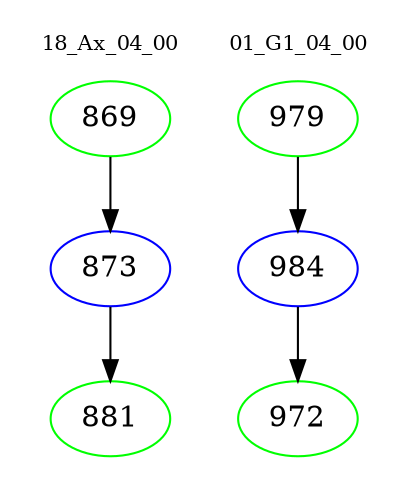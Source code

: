 digraph{
subgraph cluster_0 {
color = white
label = "18_Ax_04_00";
fontsize=10;
T0_869 [label="869", color="green"]
T0_869 -> T0_873 [color="black"]
T0_873 [label="873", color="blue"]
T0_873 -> T0_881 [color="black"]
T0_881 [label="881", color="green"]
}
subgraph cluster_1 {
color = white
label = "01_G1_04_00";
fontsize=10;
T1_979 [label="979", color="green"]
T1_979 -> T1_984 [color="black"]
T1_984 [label="984", color="blue"]
T1_984 -> T1_972 [color="black"]
T1_972 [label="972", color="green"]
}
}
